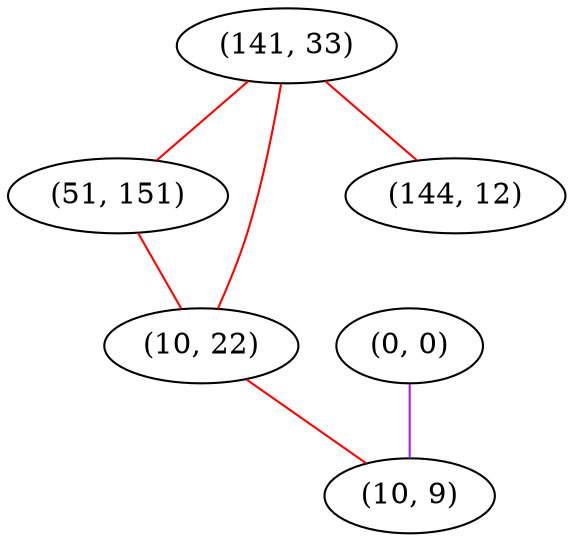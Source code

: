 graph "" {
"(141, 33)";
"(0, 0)";
"(51, 151)";
"(10, 22)";
"(10, 9)";
"(144, 12)";
"(141, 33)" -- "(51, 151)"  [color=red, key=0, weight=1];
"(141, 33)" -- "(10, 22)"  [color=red, key=0, weight=1];
"(141, 33)" -- "(144, 12)"  [color=red, key=0, weight=1];
"(0, 0)" -- "(10, 9)"  [color=purple, key=0, weight=4];
"(51, 151)" -- "(10, 22)"  [color=red, key=0, weight=1];
"(10, 22)" -- "(10, 9)"  [color=red, key=0, weight=1];
}
